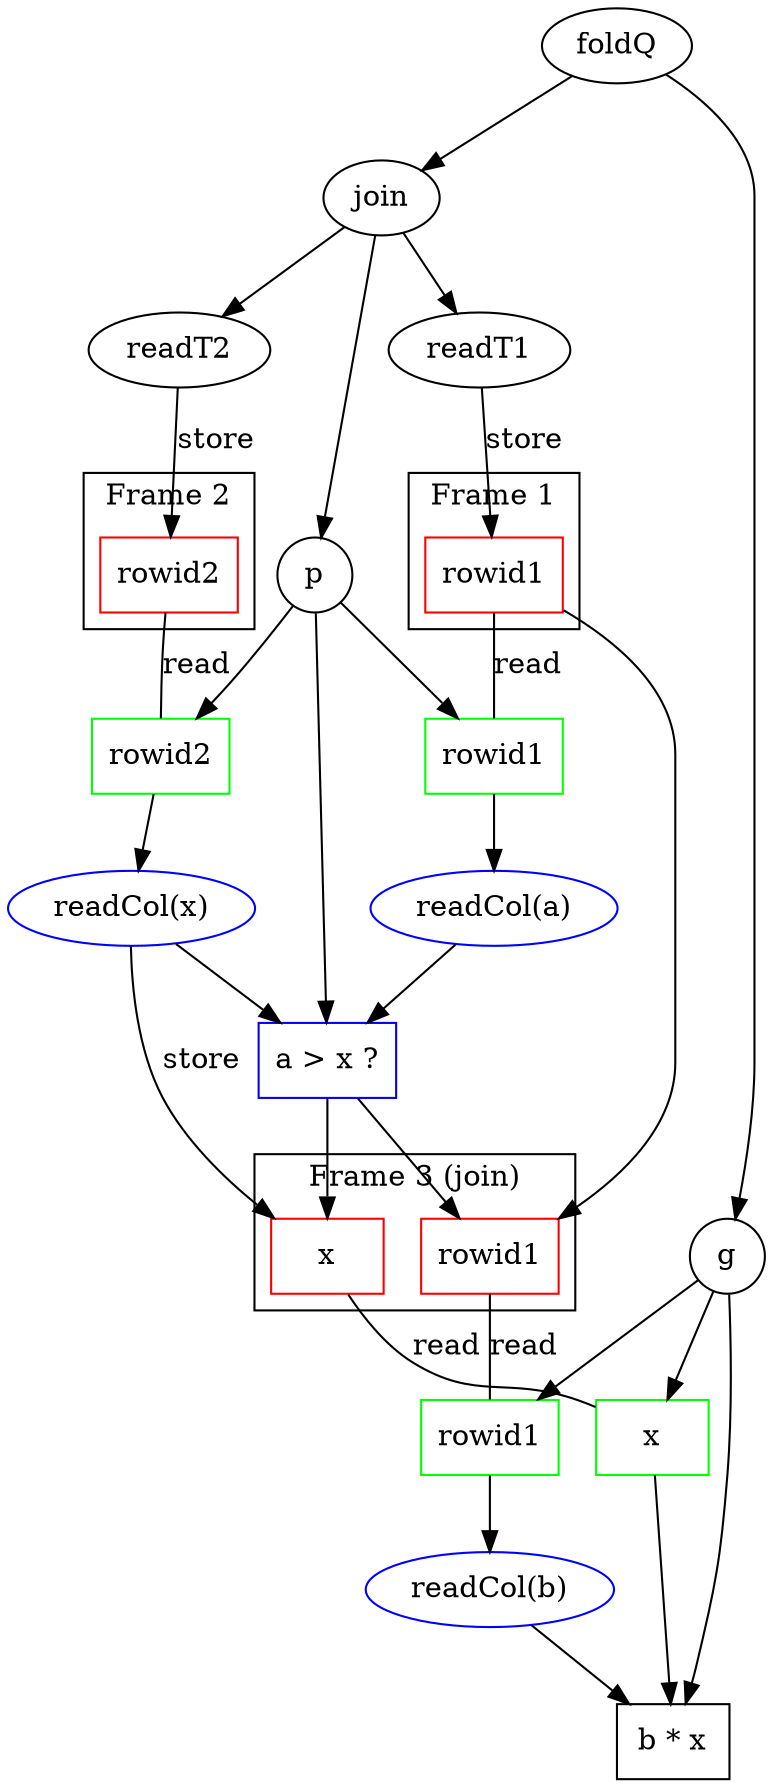 digraph G {

  foldQ -> join
  join -> readT1
  join -> readT2
  readT1 [shape=ellipse]
  readT2 [shape=ellipse]

  foldQ -> g
  join -> p
  readT1 -> rowid1 [label=store]
  readT2 -> rowid2 [label=store]

  node [shape=rect]

  subgraph cluster1 {
    label="Frame 1"
    rowid1 [shape=rect, color=red]
  }
  rowid1 -> rowid1P [arrowhead=none, label=read]
  rowid1P [label=rowid1, color=green]

  subgraph cluster2 {
    label="Frame 2"
    rowid2 [shape=rect, color=red]
  }
  rowid2 -> rowid2P [arrowhead=none, label=read]
  rowid2P [label=rowid2, color=green]

  subgraph cluster3 {
    label="Frame 3 (join)"
    rowid1f3 [shape=rect, color=red, label="rowid1"]
    //rowid2f3 [shape=rect, color=red, label="rowid2"]
    xf3 [shape=rect, color=red, label="x"]
  }
  rowid1 -> rowid1f3
  //rowid2 -> rowid2f3

  rowid1f3 -> rowid1G [arrowhead=none, label=read]
  rowid1G [label=rowid1, color=green]
  //rowid2f3 -> rowid2G [arrowhead=none, label=read]
  //rowid2G [label=rowid2, color=green]
  xf3 -> xg [arrowhead=none, label=read]
  xg [label=x, color=green]

  p [shape=circle]

  p -> rowid1P
  p -> rowid2P
  rowid1P -> readAP
  rowid2P -> readXP
  readAP -> pout
  readXP -> pout
  readXP -> xf3 [label=store]
  pout -> xf3
  pout -> rowid1f3

  readAP [label="readCol(a)", shape=ellipse, color=blue]
  readXP [label="readCol(x)", shape=ellipse, color=blue]
  readBG [label="readCol(b)", shape=ellipse, color=blue]
  //readXG [label="readCol(x)", shape=ellipse, color=blue]

  p -> pout
  pout [label="a > x ?", color=blue]

  //pout -> gout [label=read, arrowhead=none]

  g [shape=circle]
  g -> rowid1G
  //g -> rowid2G
  g -> xg
  rowid1G -> readBG
  //rowid2G -> readXG
  readBG -> gout
  xg -> gout
  //readXG -> gout

  g -> gout
  gout [shape=rect, label="b * x"]

  /* note: with a nested loop join, the frame for rowid1
   * remains the same for a while, until all rows from
   * Table 2 have been seen.
   * -> the "read"s and "join" are in separate source-sink portions,
   *   so they use different frames
   *   -> then, how can g read from these frames?
   *     -> either the frame must be query-wide
   *        (which can be efficient if we reuse unused portions)
   *        or the join must copy data into a new frame
   *
   * copying is good if the predicate has high selectivity
   *   good locality afterwards
   * pushing indexes can be good if the predicate has high selectivity
   * *and* the index datatype is very small (e.g u8)
   *   always has poor locality
   * -> may be preferrable to be row-oriented in the interpreter
   *    yet keep the columnar form for late column accesses
   *    (only need to transport the rowid)
   *
   * this problem is also relevant for the code-generated backend
   *   joins can't be implemented only with local variables!
   */
}
